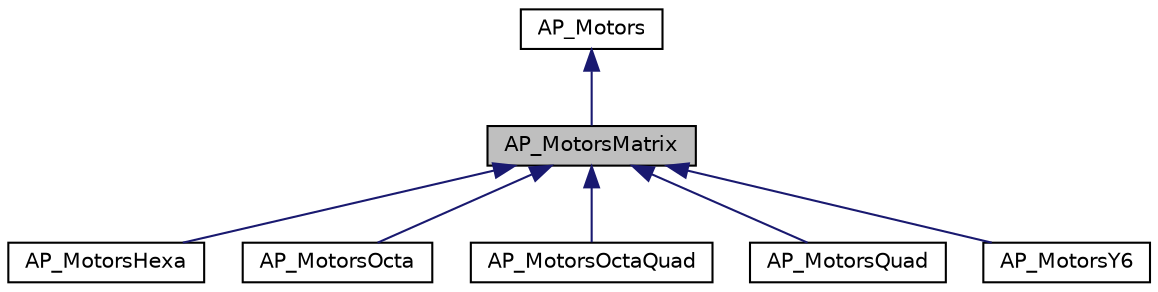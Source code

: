 digraph "AP_MotorsMatrix"
{
 // INTERACTIVE_SVG=YES
  edge [fontname="Helvetica",fontsize="10",labelfontname="Helvetica",labelfontsize="10"];
  node [fontname="Helvetica",fontsize="10",shape=record];
  Node1 [label="AP_MotorsMatrix",height=0.2,width=0.4,color="black", fillcolor="grey75", style="filled" fontcolor="black"];
  Node2 -> Node1 [dir="back",color="midnightblue",fontsize="10",style="solid",fontname="Helvetica"];
  Node2 [label="AP_Motors",height=0.2,width=0.4,color="black", fillcolor="white", style="filled",URL="$classAP__Motors.html"];
  Node1 -> Node3 [dir="back",color="midnightblue",fontsize="10",style="solid",fontname="Helvetica"];
  Node3 [label="AP_MotorsHexa",height=0.2,width=0.4,color="black", fillcolor="white", style="filled",URL="$classAP__MotorsHexa.html"];
  Node1 -> Node4 [dir="back",color="midnightblue",fontsize="10",style="solid",fontname="Helvetica"];
  Node4 [label="AP_MotorsOcta",height=0.2,width=0.4,color="black", fillcolor="white", style="filled",URL="$classAP__MotorsOcta.html"];
  Node1 -> Node5 [dir="back",color="midnightblue",fontsize="10",style="solid",fontname="Helvetica"];
  Node5 [label="AP_MotorsOctaQuad",height=0.2,width=0.4,color="black", fillcolor="white", style="filled",URL="$classAP__MotorsOctaQuad.html"];
  Node1 -> Node6 [dir="back",color="midnightblue",fontsize="10",style="solid",fontname="Helvetica"];
  Node6 [label="AP_MotorsQuad",height=0.2,width=0.4,color="black", fillcolor="white", style="filled",URL="$classAP__MotorsQuad.html"];
  Node1 -> Node7 [dir="back",color="midnightblue",fontsize="10",style="solid",fontname="Helvetica"];
  Node7 [label="AP_MotorsY6",height=0.2,width=0.4,color="black", fillcolor="white", style="filled",URL="$classAP__MotorsY6.html"];
}
